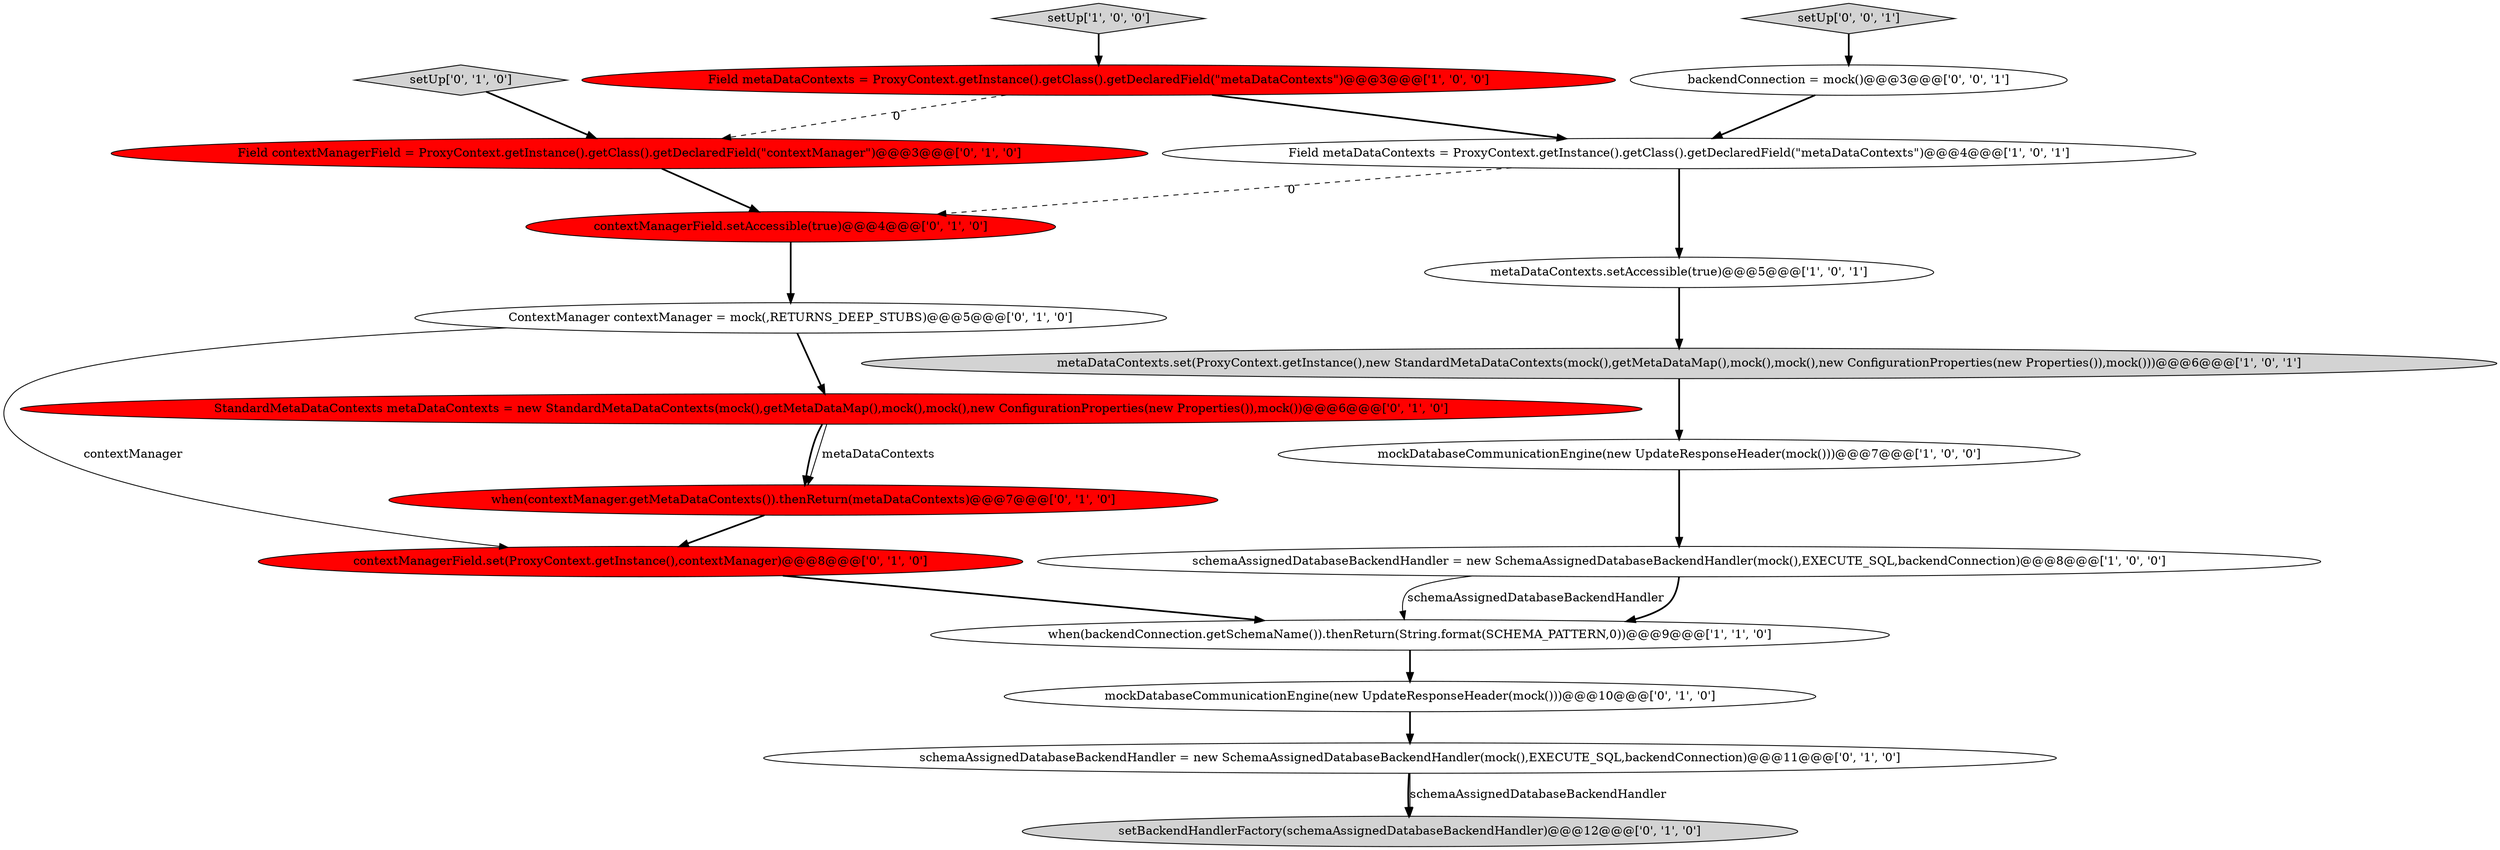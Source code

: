 digraph {
1 [style = filled, label = "Field metaDataContexts = ProxyContext.getInstance().getClass().getDeclaredField(\"metaDataContexts\")@@@3@@@['1', '0', '0']", fillcolor = red, shape = ellipse image = "AAA1AAABBB1BBB"];
17 [style = filled, label = "contextManagerField.set(ProxyContext.getInstance(),contextManager)@@@8@@@['0', '1', '0']", fillcolor = red, shape = ellipse image = "AAA1AAABBB2BBB"];
10 [style = filled, label = "ContextManager contextManager = mock(,RETURNS_DEEP_STUBS)@@@5@@@['0', '1', '0']", fillcolor = white, shape = ellipse image = "AAA0AAABBB2BBB"];
4 [style = filled, label = "Field metaDataContexts = ProxyContext.getInstance().getClass().getDeclaredField(\"metaDataContexts\")@@@4@@@['1', '0', '1']", fillcolor = white, shape = ellipse image = "AAA0AAABBB1BBB"];
9 [style = filled, label = "contextManagerField.setAccessible(true)@@@4@@@['0', '1', '0']", fillcolor = red, shape = ellipse image = "AAA1AAABBB2BBB"];
6 [style = filled, label = "schemaAssignedDatabaseBackendHandler = new SchemaAssignedDatabaseBackendHandler(mock(),EXECUTE_SQL,backendConnection)@@@8@@@['1', '0', '0']", fillcolor = white, shape = ellipse image = "AAA0AAABBB1BBB"];
0 [style = filled, label = "when(backendConnection.getSchemaName()).thenReturn(String.format(SCHEMA_PATTERN,0))@@@9@@@['1', '1', '0']", fillcolor = white, shape = ellipse image = "AAA0AAABBB1BBB"];
2 [style = filled, label = "metaDataContexts.set(ProxyContext.getInstance(),new StandardMetaDataContexts(mock(),getMetaDataMap(),mock(),mock(),new ConfigurationProperties(new Properties()),mock()))@@@6@@@['1', '0', '1']", fillcolor = lightgray, shape = ellipse image = "AAA0AAABBB1BBB"];
18 [style = filled, label = "backendConnection = mock()@@@3@@@['0', '0', '1']", fillcolor = white, shape = ellipse image = "AAA0AAABBB3BBB"];
3 [style = filled, label = "metaDataContexts.setAccessible(true)@@@5@@@['1', '0', '1']", fillcolor = white, shape = ellipse image = "AAA0AAABBB1BBB"];
13 [style = filled, label = "mockDatabaseCommunicationEngine(new UpdateResponseHeader(mock()))@@@10@@@['0', '1', '0']", fillcolor = white, shape = ellipse image = "AAA0AAABBB2BBB"];
14 [style = filled, label = "schemaAssignedDatabaseBackendHandler = new SchemaAssignedDatabaseBackendHandler(mock(),EXECUTE_SQL,backendConnection)@@@11@@@['0', '1', '0']", fillcolor = white, shape = ellipse image = "AAA0AAABBB2BBB"];
5 [style = filled, label = "mockDatabaseCommunicationEngine(new UpdateResponseHeader(mock()))@@@7@@@['1', '0', '0']", fillcolor = white, shape = ellipse image = "AAA0AAABBB1BBB"];
15 [style = filled, label = "StandardMetaDataContexts metaDataContexts = new StandardMetaDataContexts(mock(),getMetaDataMap(),mock(),mock(),new ConfigurationProperties(new Properties()),mock())@@@6@@@['0', '1', '0']", fillcolor = red, shape = ellipse image = "AAA1AAABBB2BBB"];
16 [style = filled, label = "setBackendHandlerFactory(schemaAssignedDatabaseBackendHandler)@@@12@@@['0', '1', '0']", fillcolor = lightgray, shape = ellipse image = "AAA0AAABBB2BBB"];
8 [style = filled, label = "Field contextManagerField = ProxyContext.getInstance().getClass().getDeclaredField(\"contextManager\")@@@3@@@['0', '1', '0']", fillcolor = red, shape = ellipse image = "AAA1AAABBB2BBB"];
19 [style = filled, label = "setUp['0', '0', '1']", fillcolor = lightgray, shape = diamond image = "AAA0AAABBB3BBB"];
12 [style = filled, label = "when(contextManager.getMetaDataContexts()).thenReturn(metaDataContexts)@@@7@@@['0', '1', '0']", fillcolor = red, shape = ellipse image = "AAA1AAABBB2BBB"];
11 [style = filled, label = "setUp['0', '1', '0']", fillcolor = lightgray, shape = diamond image = "AAA0AAABBB2BBB"];
7 [style = filled, label = "setUp['1', '0', '0']", fillcolor = lightgray, shape = diamond image = "AAA0AAABBB1BBB"];
14->16 [style = bold, label=""];
4->3 [style = bold, label=""];
1->4 [style = bold, label=""];
19->18 [style = bold, label=""];
7->1 [style = bold, label=""];
10->15 [style = bold, label=""];
0->13 [style = bold, label=""];
12->17 [style = bold, label=""];
6->0 [style = bold, label=""];
9->10 [style = bold, label=""];
4->9 [style = dashed, label="0"];
14->16 [style = solid, label="schemaAssignedDatabaseBackendHandler"];
17->0 [style = bold, label=""];
5->6 [style = bold, label=""];
3->2 [style = bold, label=""];
18->4 [style = bold, label=""];
15->12 [style = solid, label="metaDataContexts"];
8->9 [style = bold, label=""];
11->8 [style = bold, label=""];
6->0 [style = solid, label="schemaAssignedDatabaseBackendHandler"];
1->8 [style = dashed, label="0"];
15->12 [style = bold, label=""];
13->14 [style = bold, label=""];
10->17 [style = solid, label="contextManager"];
2->5 [style = bold, label=""];
}
